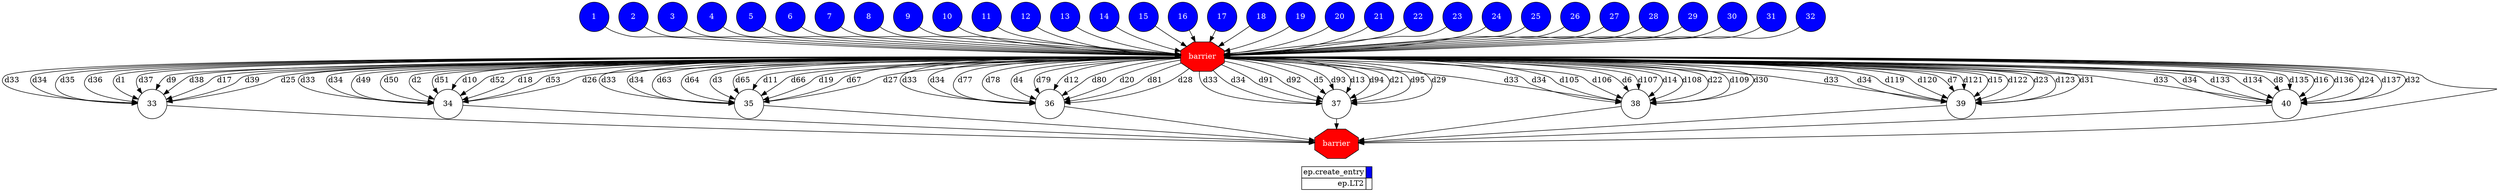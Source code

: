 digraph {
  rankdir=TB;
  labeljust="l";
  subgraph dependence_graph {
    ranksep=0.20;
    node[height=0.75];

1[shape=circle, style=filled fillcolor="#0000ff" fontcolor="#ffffff"];
2[shape=circle, style=filled fillcolor="#0000ff" fontcolor="#ffffff"];
3[shape=circle, style=filled fillcolor="#0000ff" fontcolor="#ffffff"];
4[shape=circle, style=filled fillcolor="#0000ff" fontcolor="#ffffff"];
5[shape=circle, style=filled fillcolor="#0000ff" fontcolor="#ffffff"];
6[shape=circle, style=filled fillcolor="#0000ff" fontcolor="#ffffff"];
7[shape=circle, style=filled fillcolor="#0000ff" fontcolor="#ffffff"];
8[shape=circle, style=filled fillcolor="#0000ff" fontcolor="#ffffff"];
9[shape=circle, style=filled fillcolor="#0000ff" fontcolor="#ffffff"];
10[shape=circle, style=filled fillcolor="#0000ff" fontcolor="#ffffff"];
11[shape=circle, style=filled fillcolor="#0000ff" fontcolor="#ffffff"];
12[shape=circle, style=filled fillcolor="#0000ff" fontcolor="#ffffff"];
13[shape=circle, style=filled fillcolor="#0000ff" fontcolor="#ffffff"];
14[shape=circle, style=filled fillcolor="#0000ff" fontcolor="#ffffff"];
15[shape=circle, style=filled fillcolor="#0000ff" fontcolor="#ffffff"];
16[shape=circle, style=filled fillcolor="#0000ff" fontcolor="#ffffff"];
17[shape=circle, style=filled fillcolor="#0000ff" fontcolor="#ffffff"];
18[shape=circle, style=filled fillcolor="#0000ff" fontcolor="#ffffff"];
19[shape=circle, style=filled fillcolor="#0000ff" fontcolor="#ffffff"];
20[shape=circle, style=filled fillcolor="#0000ff" fontcolor="#ffffff"];
21[shape=circle, style=filled fillcolor="#0000ff" fontcolor="#ffffff"];
22[shape=circle, style=filled fillcolor="#0000ff" fontcolor="#ffffff"];
23[shape=circle, style=filled fillcolor="#0000ff" fontcolor="#ffffff"];
24[shape=circle, style=filled fillcolor="#0000ff" fontcolor="#ffffff"];
25[shape=circle, style=filled fillcolor="#0000ff" fontcolor="#ffffff"];
26[shape=circle, style=filled fillcolor="#0000ff" fontcolor="#ffffff"];
27[shape=circle, style=filled fillcolor="#0000ff" fontcolor="#ffffff"];
28[shape=circle, style=filled fillcolor="#0000ff" fontcolor="#ffffff"];
29[shape=circle, style=filled fillcolor="#0000ff" fontcolor="#ffffff"];
30[shape=circle, style=filled fillcolor="#0000ff" fontcolor="#ffffff"];
31[shape=circle, style=filled fillcolor="#0000ff" fontcolor="#ffffff"];
32[shape=circle, style=filled fillcolor="#0000ff" fontcolor="#ffffff"];
Synchro1[label="barrier", shape=octagon, style=filled fillcolor="#ff0000" fontcolor="#FFFFFF"];
23 -> Synchro1;
11 -> Synchro1;
1 -> Synchro1;
3 -> Synchro1;
17 -> Synchro1;
22 -> Synchro1;
6 -> Synchro1;
27 -> Synchro1;
2 -> Synchro1;
10 -> Synchro1;
24 -> Synchro1;
28 -> Synchro1;
5 -> Synchro1;
20 -> Synchro1;
14 -> Synchro1;
16 -> Synchro1;
4 -> Synchro1;
25 -> Synchro1;
29 -> Synchro1;
13 -> Synchro1;
19 -> Synchro1;
31 -> Synchro1;
12 -> Synchro1;
18 -> Synchro1;
7 -> Synchro1;
15 -> Synchro1;
8 -> Synchro1;
32 -> Synchro1;
30 -> Synchro1;
21 -> Synchro1;
9 -> Synchro1;
26 -> Synchro1;
33[shape=circle, style=filled fillcolor="#ffffff" fontcolor="#000000"];
Synchro1 -> 33[ label="d33" ];
Synchro1 -> 33[ label="d34" ];
Synchro1 -> 33[ label="d35" ];
Synchro1 -> 33[ label="d36" ];
Synchro1 -> 33[ label="d1" ];
Synchro1 -> 33[ label="d37" ];
Synchro1 -> 33[ label="d9" ];
Synchro1 -> 33[ label="d38" ];
Synchro1 -> 33[ label="d17" ];
Synchro1 -> 33[ label="d39" ];
Synchro1 -> 33[ label="d25" ];
34[shape=circle, style=filled fillcolor="#ffffff" fontcolor="#000000"];
Synchro1 -> 34[ label="d33" ];
Synchro1 -> 34[ label="d34" ];
Synchro1 -> 34[ label="d49" ];
Synchro1 -> 34[ label="d50" ];
Synchro1 -> 34[ label="d2" ];
Synchro1 -> 34[ label="d51" ];
Synchro1 -> 34[ label="d10" ];
Synchro1 -> 34[ label="d52" ];
Synchro1 -> 34[ label="d18" ];
Synchro1 -> 34[ label="d53" ];
Synchro1 -> 34[ label="d26" ];
35[shape=circle, style=filled fillcolor="#ffffff" fontcolor="#000000"];
Synchro1 -> 35[ label="d33" ];
Synchro1 -> 35[ label="d34" ];
Synchro1 -> 35[ label="d63" ];
Synchro1 -> 35[ label="d64" ];
Synchro1 -> 35[ label="d3" ];
Synchro1 -> 35[ label="d65" ];
Synchro1 -> 35[ label="d11" ];
Synchro1 -> 35[ label="d66" ];
Synchro1 -> 35[ label="d19" ];
Synchro1 -> 35[ label="d67" ];
Synchro1 -> 35[ label="d27" ];
36[shape=circle, style=filled fillcolor="#ffffff" fontcolor="#000000"];
Synchro1 -> 36[ label="d33" ];
Synchro1 -> 36[ label="d34" ];
Synchro1 -> 36[ label="d77" ];
Synchro1 -> 36[ label="d78" ];
Synchro1 -> 36[ label="d4" ];
Synchro1 -> 36[ label="d79" ];
Synchro1 -> 36[ label="d12" ];
Synchro1 -> 36[ label="d80" ];
Synchro1 -> 36[ label="d20" ];
Synchro1 -> 36[ label="d81" ];
Synchro1 -> 36[ label="d28" ];
37[shape=circle, style=filled fillcolor="#ffffff" fontcolor="#000000"];
Synchro1 -> 37[ label="d33" ];
Synchro1 -> 37[ label="d34" ];
Synchro1 -> 37[ label="d91" ];
Synchro1 -> 37[ label="d92" ];
Synchro1 -> 37[ label="d5" ];
Synchro1 -> 37[ label="d93" ];
Synchro1 -> 37[ label="d13" ];
Synchro1 -> 37[ label="d94" ];
Synchro1 -> 37[ label="d21" ];
Synchro1 -> 37[ label="d95" ];
Synchro1 -> 37[ label="d29" ];
38[shape=circle, style=filled fillcolor="#ffffff" fontcolor="#000000"];
Synchro1 -> 38[ label="d33" ];
Synchro1 -> 38[ label="d34" ];
Synchro1 -> 38[ label="d105" ];
Synchro1 -> 38[ label="d106" ];
Synchro1 -> 38[ label="d6" ];
Synchro1 -> 38[ label="d107" ];
Synchro1 -> 38[ label="d14" ];
Synchro1 -> 38[ label="d108" ];
Synchro1 -> 38[ label="d22" ];
Synchro1 -> 38[ label="d109" ];
Synchro1 -> 38[ label="d30" ];
39[shape=circle, style=filled fillcolor="#ffffff" fontcolor="#000000"];
Synchro1 -> 39[ label="d33" ];
Synchro1 -> 39[ label="d34" ];
Synchro1 -> 39[ label="d119" ];
Synchro1 -> 39[ label="d120" ];
Synchro1 -> 39[ label="d7" ];
Synchro1 -> 39[ label="d121" ];
Synchro1 -> 39[ label="d15" ];
Synchro1 -> 39[ label="d122" ];
Synchro1 -> 39[ label="d23" ];
Synchro1 -> 39[ label="d123" ];
Synchro1 -> 39[ label="d31" ];
40[shape=circle, style=filled fillcolor="#ffffff" fontcolor="#000000"];
Synchro1 -> 40[ label="d33" ];
Synchro1 -> 40[ label="d34" ];
Synchro1 -> 40[ label="d133" ];
Synchro1 -> 40[ label="d134" ];
Synchro1 -> 40[ label="d8" ];
Synchro1 -> 40[ label="d135" ];
Synchro1 -> 40[ label="d16" ];
Synchro1 -> 40[ label="d136" ];
Synchro1 -> 40[ label="d24" ];
Synchro1 -> 40[ label="d137" ];
Synchro1 -> 40[ label="d32" ];
Synchro2[label="barrier", shape=octagon, style=filled fillcolor="#ff0000" fontcolor="#FFFFFF"];
Synchro1 -> Synchro2;
40 -> Synchro2;
34 -> Synchro2;
39 -> Synchro2;
35 -> Synchro2;
37 -> Synchro2;
38 -> Synchro2;
36 -> Synchro2;
33 -> Synchro2;  }
  subgraph legend {
    rank=sink;
    node [shape=plaintext, height=0.75];
    ranksep=0.20;
    label = "Legend";
    key [label=<
      <table border="0" cellpadding="2" cellspacing="0" cellborder="1">
<tr>
<td align="right">ep.create_entry</td>
<td bgcolor="#0000ff">&nbsp;</td>
</tr>
<tr>
<td align="right">ep.LT2</td>
<td bgcolor="#ffffff">&nbsp;</td>
</tr>
      </table>
    >]
  }
}
